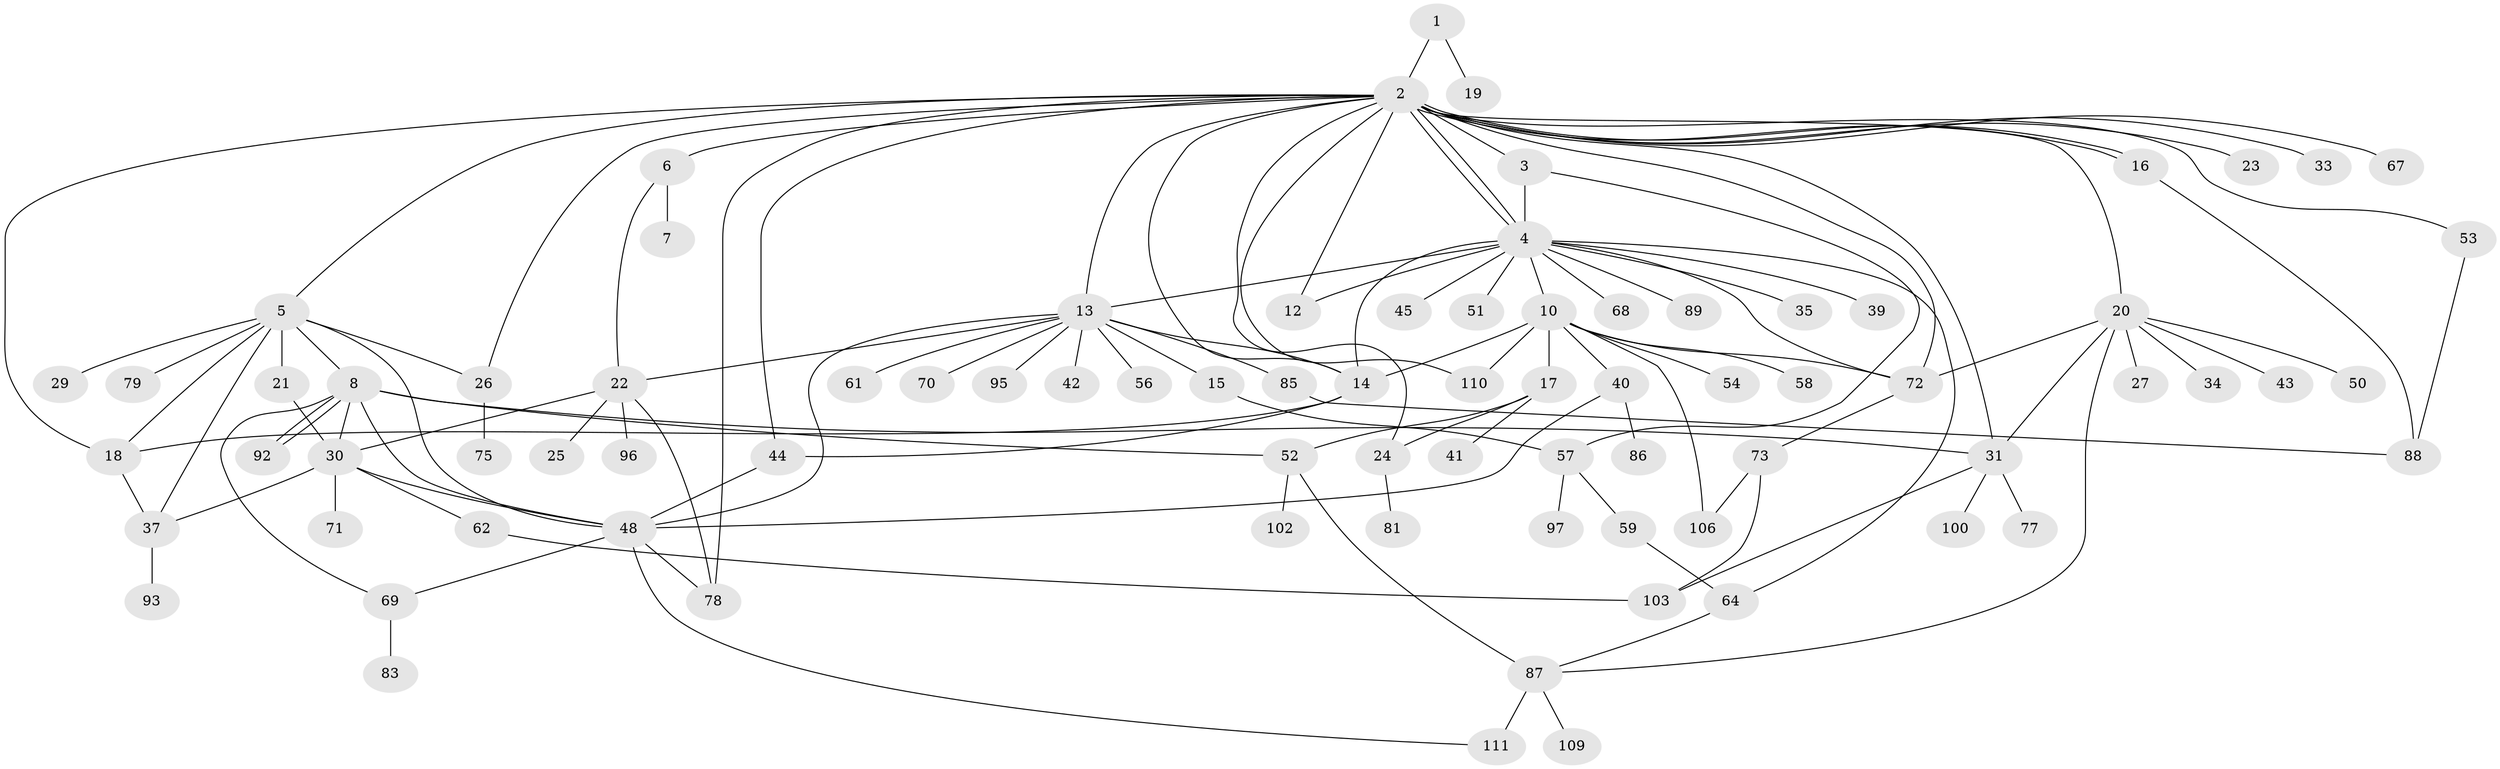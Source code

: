 // Generated by graph-tools (version 1.1) at 2025/23/03/03/25 07:23:52]
// undirected, 82 vertices, 125 edges
graph export_dot {
graph [start="1"]
  node [color=gray90,style=filled];
  1;
  2 [super="+9"];
  3;
  4 [super="+84"];
  5 [super="+32"];
  6;
  7 [super="+65"];
  8 [super="+98"];
  10 [super="+11"];
  12;
  13 [super="+47"];
  14 [super="+28"];
  15;
  16;
  17 [super="+46"];
  18 [super="+60"];
  19 [super="+99"];
  20 [super="+82"];
  21;
  22 [super="+38"];
  23;
  24 [super="+91"];
  25;
  26 [super="+49"];
  27;
  29;
  30 [super="+36"];
  31 [super="+63"];
  33;
  34;
  35 [super="+74"];
  37;
  39;
  40 [super="+55"];
  41;
  42;
  43;
  44;
  45;
  48 [super="+94"];
  50;
  51;
  52 [super="+107"];
  53;
  54;
  56;
  57 [super="+90"];
  58;
  59;
  61;
  62;
  64 [super="+66"];
  67;
  68;
  69 [super="+76"];
  70;
  71;
  72;
  73 [super="+80"];
  75;
  77;
  78 [super="+104"];
  79;
  81;
  83;
  85;
  86;
  87 [super="+101"];
  88 [super="+105"];
  89;
  92;
  93;
  95;
  96;
  97;
  100;
  102;
  103 [super="+108"];
  106;
  109;
  110;
  111;
  1 -- 2;
  1 -- 19;
  2 -- 3;
  2 -- 4;
  2 -- 4;
  2 -- 5;
  2 -- 6;
  2 -- 12;
  2 -- 13;
  2 -- 16;
  2 -- 16;
  2 -- 18;
  2 -- 20;
  2 -- 23;
  2 -- 33;
  2 -- 44;
  2 -- 53;
  2 -- 67;
  2 -- 72;
  2 -- 78 [weight=2];
  2 -- 110;
  2 -- 14;
  2 -- 26;
  2 -- 24;
  2 -- 31;
  3 -- 4;
  3 -- 57;
  4 -- 10;
  4 -- 12;
  4 -- 35;
  4 -- 39;
  4 -- 45;
  4 -- 51;
  4 -- 68;
  4 -- 72;
  4 -- 89;
  4 -- 64;
  4 -- 14;
  4 -- 13;
  5 -- 8;
  5 -- 21;
  5 -- 26;
  5 -- 29;
  5 -- 37;
  5 -- 48;
  5 -- 79;
  5 -- 18;
  6 -- 7;
  6 -- 22;
  8 -- 69;
  8 -- 92;
  8 -- 92;
  8 -- 48;
  8 -- 52;
  8 -- 31;
  8 -- 30;
  10 -- 17;
  10 -- 72;
  10 -- 14;
  10 -- 58;
  10 -- 106;
  10 -- 54;
  10 -- 40;
  10 -- 110;
  13 -- 14;
  13 -- 15;
  13 -- 42;
  13 -- 48;
  13 -- 56;
  13 -- 61;
  13 -- 70;
  13 -- 85;
  13 -- 95;
  13 -- 22;
  14 -- 44;
  14 -- 18;
  15 -- 57;
  16 -- 88;
  17 -- 24;
  17 -- 41;
  17 -- 52;
  18 -- 37;
  20 -- 27;
  20 -- 31;
  20 -- 34;
  20 -- 43;
  20 -- 50;
  20 -- 72;
  20 -- 87;
  21 -- 30;
  22 -- 25;
  22 -- 30;
  22 -- 96;
  22 -- 78;
  24 -- 81;
  26 -- 75;
  30 -- 48;
  30 -- 37;
  30 -- 71;
  30 -- 62;
  31 -- 100;
  31 -- 103;
  31 -- 77;
  37 -- 93;
  40 -- 86;
  40 -- 48;
  44 -- 48;
  48 -- 69;
  48 -- 111;
  48 -- 78;
  52 -- 102;
  52 -- 87;
  53 -- 88;
  57 -- 59;
  57 -- 97;
  59 -- 64;
  62 -- 103;
  64 -- 87;
  69 -- 83;
  72 -- 73;
  73 -- 103;
  73 -- 106;
  85 -- 88;
  87 -- 111 [weight=2];
  87 -- 109;
}
